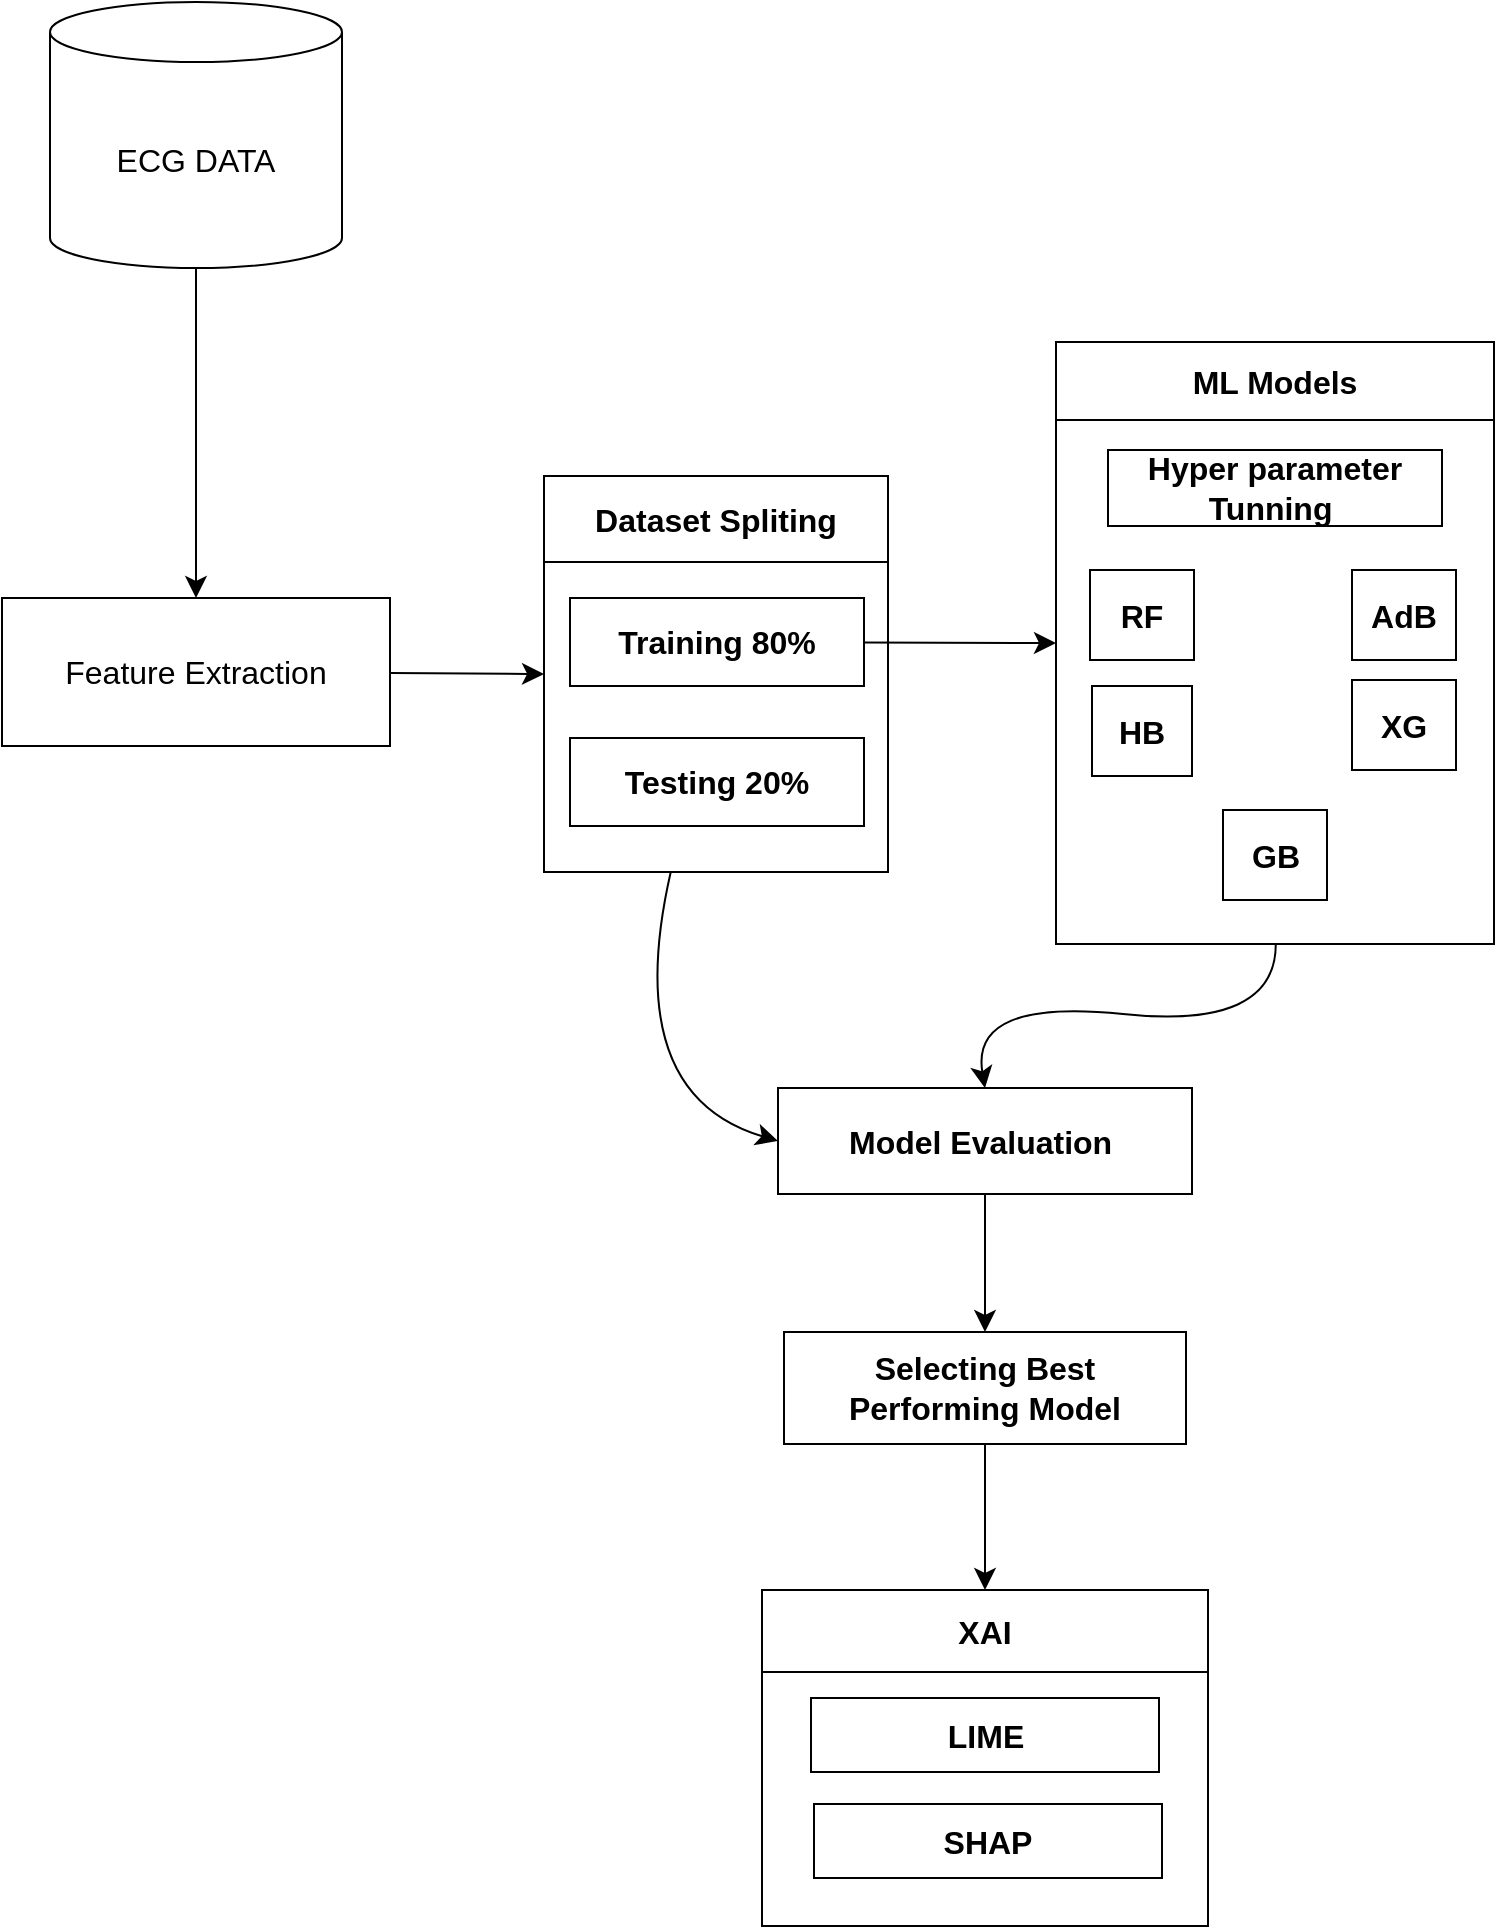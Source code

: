 <mxfile version="21.3.7" type="github">
  <diagram name="Page-1" id="6ZYcv51MX9OuspqFBSPm">
    <mxGraphModel dx="1035" dy="856" grid="0" gridSize="10" guides="1" tooltips="1" connect="1" arrows="1" fold="1" page="1" pageScale="1" pageWidth="827" pageHeight="1169" math="0" shadow="0">
      <root>
        <mxCell id="0" />
        <mxCell id="1" parent="0" />
        <mxCell id="agN4V2JIBiIh4CW-Taa6-34" style="edgeStyle=none;curved=1;rounded=0;orthogonalLoop=1;jettySize=auto;html=1;entryX=0;entryY=0.5;entryDx=0;entryDy=0;fontSize=12;startSize=8;endSize=8;" edge="1" parent="1" source="agN4V2JIBiIh4CW-Taa6-3" target="agN4V2JIBiIh4CW-Taa6-21">
          <mxGeometry relative="1" as="geometry">
            <Array as="points">
              <mxPoint x="356" y="659" />
            </Array>
          </mxGeometry>
        </mxCell>
        <mxCell id="agN4V2JIBiIh4CW-Taa6-3" value="" style="rounded=0;whiteSpace=wrap;html=1;fontSize=16;" vertex="1" parent="1">
          <mxGeometry x="318" y="350" width="172" height="198" as="geometry" />
        </mxCell>
        <mxCell id="agN4V2JIBiIh4CW-Taa6-4" value="&lt;b&gt;Dataset Spliting&lt;/b&gt;" style="rounded=0;whiteSpace=wrap;html=1;fontSize=16;" vertex="1" parent="1">
          <mxGeometry x="318" y="350" width="172" height="43" as="geometry" />
        </mxCell>
        <mxCell id="agN4V2JIBiIh4CW-Taa6-29" style="edgeStyle=none;curved=1;rounded=0;orthogonalLoop=1;jettySize=auto;html=1;entryX=0;entryY=0.5;entryDx=0;entryDy=0;fontSize=12;startSize=8;endSize=8;entryPerimeter=0;" edge="1" parent="1" source="agN4V2JIBiIh4CW-Taa6-5" target="agN4V2JIBiIh4CW-Taa6-10">
          <mxGeometry relative="1" as="geometry" />
        </mxCell>
        <mxCell id="agN4V2JIBiIh4CW-Taa6-5" value="&lt;b&gt;Training 80%&lt;/b&gt;" style="rounded=0;whiteSpace=wrap;html=1;fontSize=16;" vertex="1" parent="1">
          <mxGeometry x="331" y="411" width="147" height="44" as="geometry" />
        </mxCell>
        <mxCell id="agN4V2JIBiIh4CW-Taa6-6" value="&lt;b&gt;Testing 20%&lt;/b&gt;" style="rounded=0;whiteSpace=wrap;html=1;fontSize=16;rotation=0;direction=west;" vertex="1" parent="1">
          <mxGeometry x="331" y="481" width="147" height="44" as="geometry" />
        </mxCell>
        <mxCell id="agN4V2JIBiIh4CW-Taa6-33" style="edgeStyle=none;curved=1;rounded=0;orthogonalLoop=1;jettySize=auto;html=1;entryX=0.5;entryY=0;entryDx=0;entryDy=0;fontSize=12;startSize=8;endSize=8;" edge="1" parent="1" source="agN4V2JIBiIh4CW-Taa6-10" target="agN4V2JIBiIh4CW-Taa6-21">
          <mxGeometry relative="1" as="geometry">
            <Array as="points">
              <mxPoint x="684" y="627" />
              <mxPoint x="531" y="611" />
            </Array>
          </mxGeometry>
        </mxCell>
        <mxCell id="agN4V2JIBiIh4CW-Taa6-10" value="" style="rounded=0;whiteSpace=wrap;html=1;fontSize=16;" vertex="1" parent="1">
          <mxGeometry x="574" y="283" width="219" height="301" as="geometry" />
        </mxCell>
        <mxCell id="agN4V2JIBiIh4CW-Taa6-11" value="&lt;b&gt;ML Models&lt;/b&gt;" style="rounded=0;whiteSpace=wrap;html=1;fontSize=16;" vertex="1" parent="1">
          <mxGeometry x="574" y="283" width="219" height="39" as="geometry" />
        </mxCell>
        <mxCell id="agN4V2JIBiIh4CW-Taa6-12" value="&lt;b&gt;HB&lt;/b&gt;" style="rounded=0;whiteSpace=wrap;html=1;fontSize=16;" vertex="1" parent="1">
          <mxGeometry x="592" y="455" width="50" height="45" as="geometry" />
        </mxCell>
        <mxCell id="agN4V2JIBiIh4CW-Taa6-13" value="&lt;b&gt;AdB&lt;/b&gt;" style="rounded=0;whiteSpace=wrap;html=1;fontSize=16;" vertex="1" parent="1">
          <mxGeometry x="722" y="397" width="52" height="45" as="geometry" />
        </mxCell>
        <mxCell id="agN4V2JIBiIh4CW-Taa6-15" value="&lt;b&gt;RF&lt;/b&gt;" style="rounded=0;whiteSpace=wrap;html=1;fontSize=16;" vertex="1" parent="1">
          <mxGeometry x="591" y="397" width="52" height="45" as="geometry" />
        </mxCell>
        <mxCell id="agN4V2JIBiIh4CW-Taa6-16" value="&lt;b&gt;XG&lt;/b&gt;" style="rounded=0;whiteSpace=wrap;html=1;fontSize=16;" vertex="1" parent="1">
          <mxGeometry x="722" y="452" width="52" height="45" as="geometry" />
        </mxCell>
        <mxCell id="agN4V2JIBiIh4CW-Taa6-17" value="&lt;b&gt;GB&lt;/b&gt;" style="rounded=0;whiteSpace=wrap;html=1;fontSize=16;" vertex="1" parent="1">
          <mxGeometry x="657.5" y="517" width="52" height="45" as="geometry" />
        </mxCell>
        <mxCell id="agN4V2JIBiIh4CW-Taa6-20" value="&lt;b&gt;Hyper parameter Tunning&amp;nbsp;&lt;/b&gt;" style="rounded=0;whiteSpace=wrap;html=1;fontSize=16;" vertex="1" parent="1">
          <mxGeometry x="600" y="337" width="167" height="38" as="geometry" />
        </mxCell>
        <mxCell id="agN4V2JIBiIh4CW-Taa6-35" style="edgeStyle=none;curved=1;rounded=0;orthogonalLoop=1;jettySize=auto;html=1;entryX=0.5;entryY=0;entryDx=0;entryDy=0;fontSize=12;startSize=8;endSize=8;" edge="1" parent="1" source="agN4V2JIBiIh4CW-Taa6-21" target="agN4V2JIBiIh4CW-Taa6-23">
          <mxGeometry relative="1" as="geometry" />
        </mxCell>
        <mxCell id="agN4V2JIBiIh4CW-Taa6-21" value="&lt;b&gt;Model Evaluation&amp;nbsp;&lt;/b&gt;" style="rounded=0;whiteSpace=wrap;html=1;fontSize=16;" vertex="1" parent="1">
          <mxGeometry x="435" y="656" width="207" height="53" as="geometry" />
        </mxCell>
        <mxCell id="agN4V2JIBiIh4CW-Taa6-37" style="edgeStyle=none;curved=1;rounded=0;orthogonalLoop=1;jettySize=auto;html=1;entryX=0.5;entryY=0;entryDx=0;entryDy=0;fontSize=12;startSize=8;endSize=8;" edge="1" parent="1" source="agN4V2JIBiIh4CW-Taa6-23" target="agN4V2JIBiIh4CW-Taa6-26">
          <mxGeometry relative="1" as="geometry" />
        </mxCell>
        <mxCell id="agN4V2JIBiIh4CW-Taa6-23" value="&lt;b&gt;Selecting Best Performing Model&lt;/b&gt;" style="rounded=0;whiteSpace=wrap;html=1;fontSize=16;" vertex="1" parent="1">
          <mxGeometry x="438" y="778" width="201" height="56" as="geometry" />
        </mxCell>
        <mxCell id="agN4V2JIBiIh4CW-Taa6-25" value="" style="rounded=0;whiteSpace=wrap;html=1;fontSize=16;" vertex="1" parent="1">
          <mxGeometry x="427" y="907" width="223" height="168" as="geometry" />
        </mxCell>
        <mxCell id="agN4V2JIBiIh4CW-Taa6-26" value="&lt;b&gt;XAI&lt;/b&gt;" style="rounded=0;whiteSpace=wrap;html=1;fontSize=16;" vertex="1" parent="1">
          <mxGeometry x="427" y="907" width="223" height="41" as="geometry" />
        </mxCell>
        <mxCell id="agN4V2JIBiIh4CW-Taa6-27" value="&lt;b&gt;LIME&lt;/b&gt;" style="rounded=0;whiteSpace=wrap;html=1;fontSize=16;" vertex="1" parent="1">
          <mxGeometry x="451.5" y="961" width="174" height="37" as="geometry" />
        </mxCell>
        <mxCell id="agN4V2JIBiIh4CW-Taa6-28" value="&lt;b&gt;SHAP&lt;/b&gt;" style="rounded=0;whiteSpace=wrap;html=1;fontSize=16;" vertex="1" parent="1">
          <mxGeometry x="453" y="1014" width="174" height="37" as="geometry" />
        </mxCell>
        <mxCell id="agN4V2JIBiIh4CW-Taa6-41" style="edgeStyle=none;curved=1;rounded=0;orthogonalLoop=1;jettySize=auto;html=1;entryX=0.5;entryY=0;entryDx=0;entryDy=0;fontSize=12;startSize=8;endSize=8;" edge="1" parent="1" source="agN4V2JIBiIh4CW-Taa6-38" target="agN4V2JIBiIh4CW-Taa6-39">
          <mxGeometry relative="1" as="geometry" />
        </mxCell>
        <mxCell id="agN4V2JIBiIh4CW-Taa6-38" value="ECG DATA" style="shape=cylinder3;whiteSpace=wrap;html=1;boundedLbl=1;backgroundOutline=1;size=15;fontSize=16;" vertex="1" parent="1">
          <mxGeometry x="71" y="113" width="146" height="133" as="geometry" />
        </mxCell>
        <mxCell id="agN4V2JIBiIh4CW-Taa6-40" style="edgeStyle=none;curved=1;rounded=0;orthogonalLoop=1;jettySize=auto;html=1;entryX=0;entryY=0.5;entryDx=0;entryDy=0;fontSize=12;startSize=8;endSize=8;" edge="1" parent="1" source="agN4V2JIBiIh4CW-Taa6-39" target="agN4V2JIBiIh4CW-Taa6-3">
          <mxGeometry relative="1" as="geometry" />
        </mxCell>
        <mxCell id="agN4V2JIBiIh4CW-Taa6-39" value="Feature Extraction" style="rounded=0;whiteSpace=wrap;html=1;fontSize=16;" vertex="1" parent="1">
          <mxGeometry x="47" y="411" width="194" height="74" as="geometry" />
        </mxCell>
      </root>
    </mxGraphModel>
  </diagram>
</mxfile>
